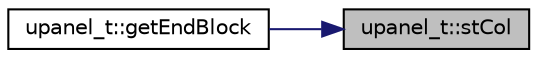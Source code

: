 digraph "upanel_t::stCol"
{
 // LATEX_PDF_SIZE
  edge [fontname="Helvetica",fontsize="10",labelfontname="Helvetica",labelfontsize="10"];
  node [fontname="Helvetica",fontsize="10",shape=record];
  rankdir="RL";
  Node1 [label="upanel_t::stCol",height=0.2,width=0.4,color="black", fillcolor="grey75", style="filled", fontcolor="black",tooltip=" "];
  Node1 -> Node2 [dir="back",color="midnightblue",fontsize="10",style="solid",fontname="Helvetica"];
  Node2 [label="upanel_t::getEndBlock",height=0.2,width=0.4,color="black", fillcolor="white", style="filled",URL="$classupanel__t.html#abd7a904bbe231a2dbc03bb13a2579b26",tooltip=" "];
}

